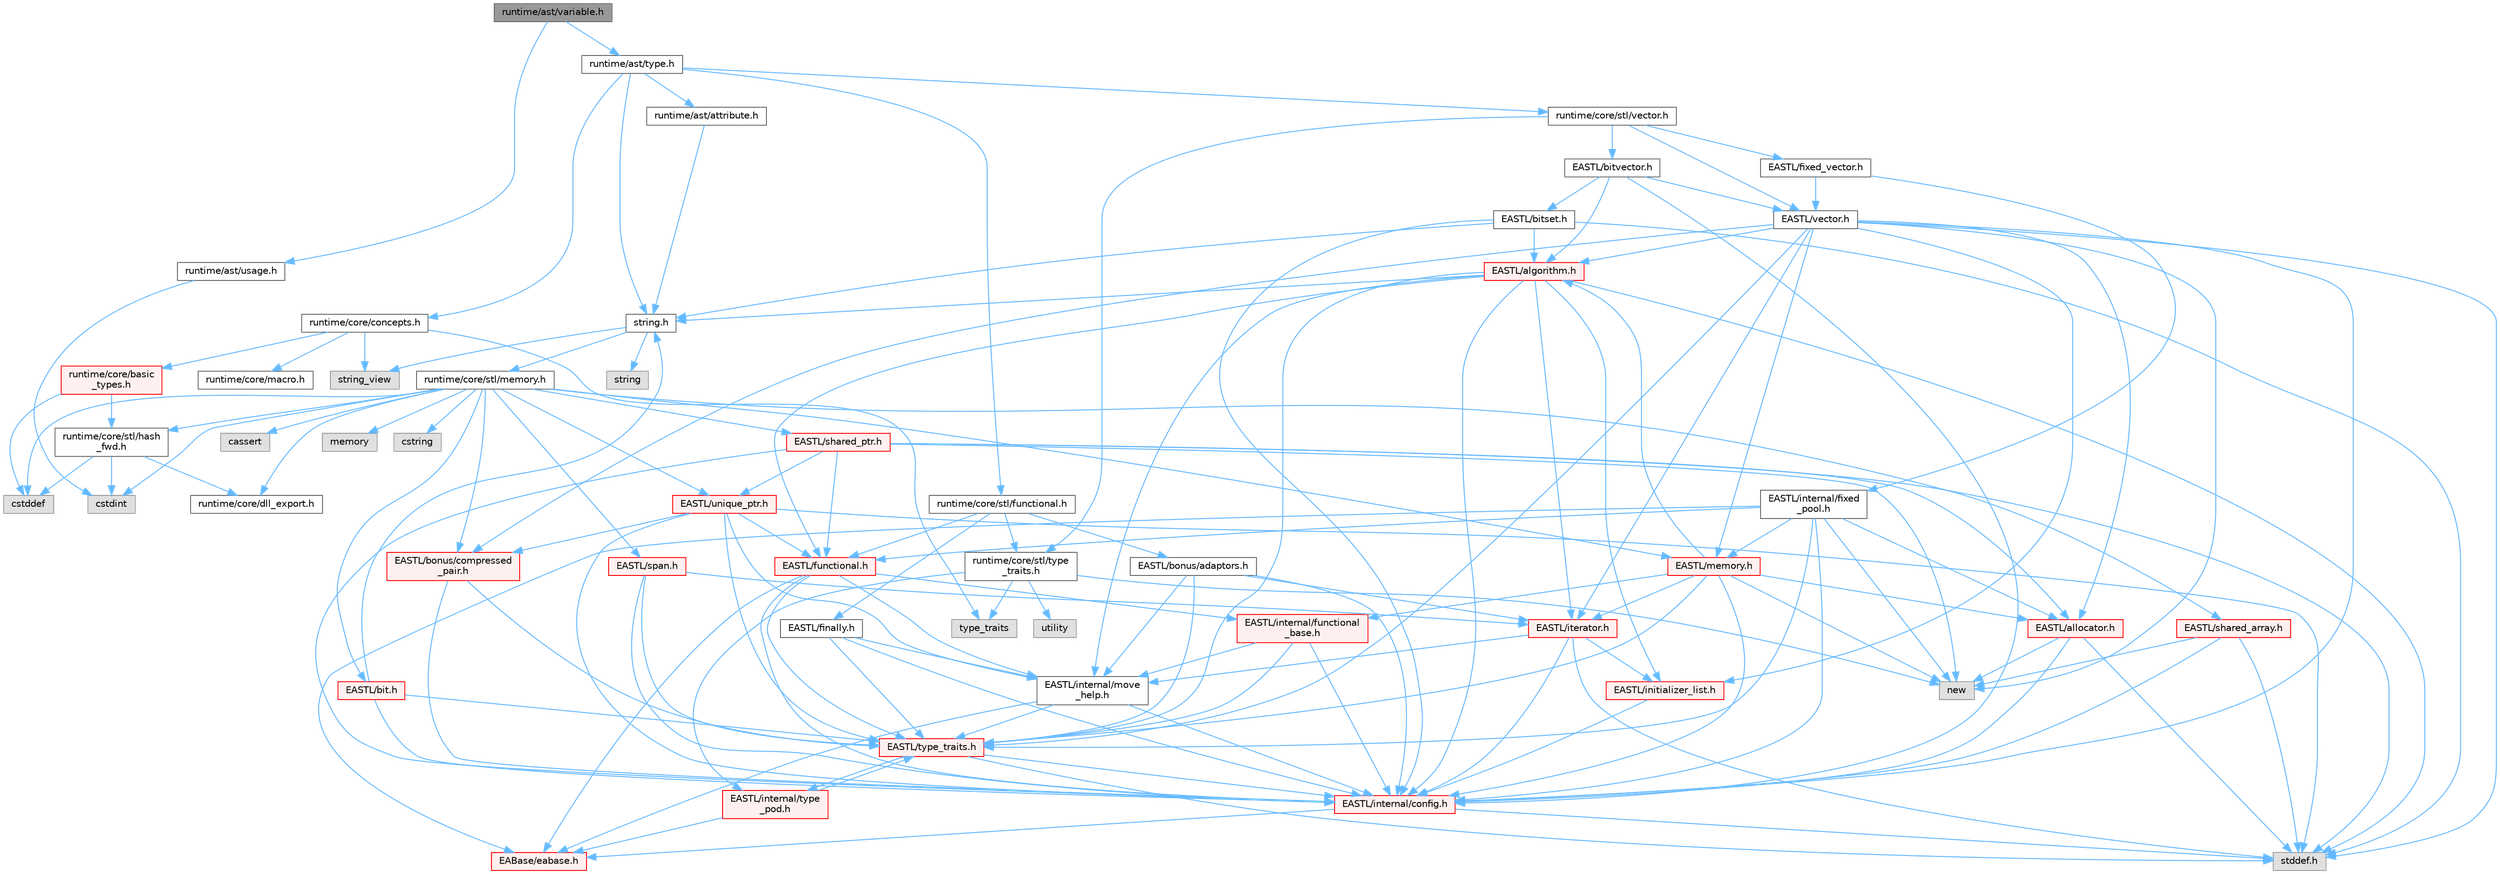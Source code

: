 digraph "runtime/ast/variable.h"
{
 // LATEX_PDF_SIZE
  bgcolor="transparent";
  edge [fontname=Helvetica,fontsize=10,labelfontname=Helvetica,labelfontsize=10];
  node [fontname=Helvetica,fontsize=10,shape=box,height=0.2,width=0.4];
  Node1 [id="Node000001",label="runtime/ast/variable.h",height=0.2,width=0.4,color="gray40", fillcolor="grey60", style="filled", fontcolor="black",tooltip=" "];
  Node1 -> Node2 [id="edge1_Node000001_Node000002",color="steelblue1",style="solid",tooltip=" "];
  Node2 [id="Node000002",label="runtime/ast/type.h",height=0.2,width=0.4,color="grey40", fillcolor="white", style="filled",URL="$type_8h.html",tooltip=" "];
  Node2 -> Node3 [id="edge2_Node000002_Node000003",color="steelblue1",style="solid",tooltip=" "];
  Node3 [id="Node000003",label="runtime/core/stl/vector.h",height=0.2,width=0.4,color="grey40", fillcolor="white", style="filled",URL="$core_2stl_2vector_8h.html",tooltip=" "];
  Node3 -> Node4 [id="edge3_Node000003_Node000004",color="steelblue1",style="solid",tooltip=" "];
  Node4 [id="Node000004",label="EASTL/vector.h",height=0.2,width=0.4,color="grey40", fillcolor="white", style="filled",URL="$_e_a_s_t_l_2include_2_e_a_s_t_l_2vector_8h.html",tooltip=" "];
  Node4 -> Node5 [id="edge4_Node000004_Node000005",color="steelblue1",style="solid",tooltip=" "];
  Node5 [id="Node000005",label="EASTL/algorithm.h",height=0.2,width=0.4,color="red", fillcolor="#FFF0F0", style="filled",URL="$_e_a_s_t_l_2include_2_e_a_s_t_l_2algorithm_8h.html",tooltip=" "];
  Node5 -> Node6 [id="edge5_Node000005_Node000006",color="steelblue1",style="solid",tooltip=" "];
  Node6 [id="Node000006",label="EASTL/internal/config.h",height=0.2,width=0.4,color="red", fillcolor="#FFF0F0", style="filled",URL="$config_8h.html",tooltip=" "];
  Node6 -> Node7 [id="edge6_Node000006_Node000007",color="steelblue1",style="solid",tooltip=" "];
  Node7 [id="Node000007",label="EABase/eabase.h",height=0.2,width=0.4,color="red", fillcolor="#FFF0F0", style="filled",URL="$eabase_8h.html",tooltip=" "];
  Node6 -> Node14 [id="edge7_Node000006_Node000014",color="steelblue1",style="solid",tooltip=" "];
  Node14 [id="Node000014",label="stddef.h",height=0.2,width=0.4,color="grey60", fillcolor="#E0E0E0", style="filled",tooltip=" "];
  Node5 -> Node15 [id="edge8_Node000005_Node000015",color="steelblue1",style="solid",tooltip=" "];
  Node15 [id="Node000015",label="EASTL/type_traits.h",height=0.2,width=0.4,color="red", fillcolor="#FFF0F0", style="filled",URL="$_e_a_s_t_l_2include_2_e_a_s_t_l_2type__traits_8h.html",tooltip=" "];
  Node15 -> Node6 [id="edge9_Node000015_Node000006",color="steelblue1",style="solid",tooltip=" "];
  Node15 -> Node14 [id="edge10_Node000015_Node000014",color="steelblue1",style="solid",tooltip=" "];
  Node15 -> Node23 [id="edge11_Node000015_Node000023",color="steelblue1",style="solid",tooltip=" "];
  Node23 [id="Node000023",label="EASTL/internal/type\l_pod.h",height=0.2,width=0.4,color="red", fillcolor="#FFF0F0", style="filled",URL="$type__pod_8h.html",tooltip=" "];
  Node23 -> Node7 [id="edge12_Node000023_Node000007",color="steelblue1",style="solid",tooltip=" "];
  Node23 -> Node15 [id="edge13_Node000023_Node000015",color="steelblue1",style="solid",tooltip=" "];
  Node5 -> Node25 [id="edge14_Node000005_Node000025",color="steelblue1",style="solid",tooltip=" "];
  Node25 [id="Node000025",label="EASTL/internal/move\l_help.h",height=0.2,width=0.4,color="grey40", fillcolor="white", style="filled",URL="$move__help_8h.html",tooltip=" "];
  Node25 -> Node7 [id="edge15_Node000025_Node000007",color="steelblue1",style="solid",tooltip=" "];
  Node25 -> Node6 [id="edge16_Node000025_Node000006",color="steelblue1",style="solid",tooltip=" "];
  Node25 -> Node15 [id="edge17_Node000025_Node000015",color="steelblue1",style="solid",tooltip=" "];
  Node5 -> Node28 [id="edge18_Node000005_Node000028",color="steelblue1",style="solid",tooltip=" "];
  Node28 [id="Node000028",label="EASTL/initializer_list.h",height=0.2,width=0.4,color="red", fillcolor="#FFF0F0", style="filled",URL="$initializer__list_8h.html",tooltip=" "];
  Node28 -> Node6 [id="edge19_Node000028_Node000006",color="steelblue1",style="solid",tooltip=" "];
  Node5 -> Node27 [id="edge20_Node000005_Node000027",color="steelblue1",style="solid",tooltip=" "];
  Node27 [id="Node000027",label="EASTL/iterator.h",height=0.2,width=0.4,color="red", fillcolor="#FFF0F0", style="filled",URL="$_e_a_s_t_l_2include_2_e_a_s_t_l_2iterator_8h.html",tooltip=" "];
  Node27 -> Node6 [id="edge21_Node000027_Node000006",color="steelblue1",style="solid",tooltip=" "];
  Node27 -> Node25 [id="edge22_Node000027_Node000025",color="steelblue1",style="solid",tooltip=" "];
  Node27 -> Node28 [id="edge23_Node000027_Node000028",color="steelblue1",style="solid",tooltip=" "];
  Node27 -> Node14 [id="edge24_Node000027_Node000014",color="steelblue1",style="solid",tooltip=" "];
  Node5 -> Node62 [id="edge25_Node000005_Node000062",color="steelblue1",style="solid",tooltip=" "];
  Node62 [id="Node000062",label="EASTL/functional.h",height=0.2,width=0.4,color="red", fillcolor="#FFF0F0", style="filled",URL="$_e_a_s_t_l_2include_2_e_a_s_t_l_2functional_8h.html",tooltip=" "];
  Node62 -> Node7 [id="edge26_Node000062_Node000007",color="steelblue1",style="solid",tooltip=" "];
  Node62 -> Node6 [id="edge27_Node000062_Node000006",color="steelblue1",style="solid",tooltip=" "];
  Node62 -> Node25 [id="edge28_Node000062_Node000025",color="steelblue1",style="solid",tooltip=" "];
  Node62 -> Node15 [id="edge29_Node000062_Node000015",color="steelblue1",style="solid",tooltip=" "];
  Node62 -> Node43 [id="edge30_Node000062_Node000043",color="steelblue1",style="solid",tooltip=" "];
  Node43 [id="Node000043",label="EASTL/internal/functional\l_base.h",height=0.2,width=0.4,color="red", fillcolor="#FFF0F0", style="filled",URL="$functional__base_8h.html",tooltip=" "];
  Node43 -> Node6 [id="edge31_Node000043_Node000006",color="steelblue1",style="solid",tooltip=" "];
  Node43 -> Node25 [id="edge32_Node000043_Node000025",color="steelblue1",style="solid",tooltip=" "];
  Node43 -> Node15 [id="edge33_Node000043_Node000015",color="steelblue1",style="solid",tooltip=" "];
  Node5 -> Node14 [id="edge34_Node000005_Node000014",color="steelblue1",style="solid",tooltip=" "];
  Node5 -> Node29 [id="edge35_Node000005_Node000029",color="steelblue1",style="solid",tooltip=" "];
  Node29 [id="Node000029",label="string.h",height=0.2,width=0.4,color="grey40", fillcolor="white", style="filled",URL="$string_8h.html",tooltip=" "];
  Node29 -> Node30 [id="edge36_Node000029_Node000030",color="steelblue1",style="solid",tooltip=" "];
  Node30 [id="Node000030",label="string",height=0.2,width=0.4,color="grey60", fillcolor="#E0E0E0", style="filled",tooltip=" "];
  Node29 -> Node31 [id="edge37_Node000029_Node000031",color="steelblue1",style="solid",tooltip=" "];
  Node31 [id="Node000031",label="string_view",height=0.2,width=0.4,color="grey60", fillcolor="#E0E0E0", style="filled",tooltip=" "];
  Node29 -> Node32 [id="edge38_Node000029_Node000032",color="steelblue1",style="solid",tooltip=" "];
  Node32 [id="Node000032",label="runtime/core/stl/memory.h",height=0.2,width=0.4,color="grey40", fillcolor="white", style="filled",URL="$core_2stl_2memory_8h.html",tooltip=" "];
  Node32 -> Node33 [id="edge39_Node000032_Node000033",color="steelblue1",style="solid",tooltip=" "];
  Node33 [id="Node000033",label="cstddef",height=0.2,width=0.4,color="grey60", fillcolor="#E0E0E0", style="filled",tooltip=" "];
  Node32 -> Node34 [id="edge40_Node000032_Node000034",color="steelblue1",style="solid",tooltip=" "];
  Node34 [id="Node000034",label="cstdint",height=0.2,width=0.4,color="grey60", fillcolor="#E0E0E0", style="filled",tooltip=" "];
  Node32 -> Node35 [id="edge41_Node000032_Node000035",color="steelblue1",style="solid",tooltip=" "];
  Node35 [id="Node000035",label="cassert",height=0.2,width=0.4,color="grey60", fillcolor="#E0E0E0", style="filled",tooltip=" "];
  Node32 -> Node36 [id="edge42_Node000032_Node000036",color="steelblue1",style="solid",tooltip=" "];
  Node36 [id="Node000036",label="memory",height=0.2,width=0.4,color="grey60", fillcolor="#E0E0E0", style="filled",tooltip=" "];
  Node32 -> Node37 [id="edge43_Node000032_Node000037",color="steelblue1",style="solid",tooltip=" "];
  Node37 [id="Node000037",label="cstring",height=0.2,width=0.4,color="grey60", fillcolor="#E0E0E0", style="filled",tooltip=" "];
  Node32 -> Node38 [id="edge44_Node000032_Node000038",color="steelblue1",style="solid",tooltip=" "];
  Node38 [id="Node000038",label="EASTL/bit.h",height=0.2,width=0.4,color="red", fillcolor="#FFF0F0", style="filled",URL="$bit_8h.html",tooltip=" "];
  Node38 -> Node6 [id="edge45_Node000038_Node000006",color="steelblue1",style="solid",tooltip=" "];
  Node38 -> Node15 [id="edge46_Node000038_Node000015",color="steelblue1",style="solid",tooltip=" "];
  Node38 -> Node29 [id="edge47_Node000038_Node000029",color="steelblue1",style="solid",tooltip=" "];
  Node32 -> Node40 [id="edge48_Node000032_Node000040",color="steelblue1",style="solid",tooltip=" "];
  Node40 [id="Node000040",label="EASTL/memory.h",height=0.2,width=0.4,color="red", fillcolor="#FFF0F0", style="filled",URL="$_e_a_s_t_l_2include_2_e_a_s_t_l_2memory_8h.html",tooltip=" "];
  Node40 -> Node6 [id="edge49_Node000040_Node000006",color="steelblue1",style="solid",tooltip=" "];
  Node40 -> Node43 [id="edge50_Node000040_Node000043",color="steelblue1",style="solid",tooltip=" "];
  Node40 -> Node5 [id="edge51_Node000040_Node000005",color="steelblue1",style="solid",tooltip=" "];
  Node40 -> Node15 [id="edge52_Node000040_Node000015",color="steelblue1",style="solid",tooltip=" "];
  Node40 -> Node44 [id="edge53_Node000040_Node000044",color="steelblue1",style="solid",tooltip=" "];
  Node44 [id="Node000044",label="EASTL/allocator.h",height=0.2,width=0.4,color="red", fillcolor="#FFF0F0", style="filled",URL="$allocator_8h.html",tooltip=" "];
  Node44 -> Node6 [id="edge54_Node000044_Node000006",color="steelblue1",style="solid",tooltip=" "];
  Node44 -> Node14 [id="edge55_Node000044_Node000014",color="steelblue1",style="solid",tooltip=" "];
  Node44 -> Node45 [id="edge56_Node000044_Node000045",color="steelblue1",style="solid",tooltip=" "];
  Node45 [id="Node000045",label="new",height=0.2,width=0.4,color="grey60", fillcolor="#E0E0E0", style="filled",tooltip=" "];
  Node40 -> Node27 [id="edge57_Node000040_Node000027",color="steelblue1",style="solid",tooltip=" "];
  Node40 -> Node45 [id="edge58_Node000040_Node000045",color="steelblue1",style="solid",tooltip=" "];
  Node32 -> Node56 [id="edge59_Node000032_Node000056",color="steelblue1",style="solid",tooltip=" "];
  Node56 [id="Node000056",label="EASTL/shared_array.h",height=0.2,width=0.4,color="red", fillcolor="#FFF0F0", style="filled",URL="$shared__array_8h.html",tooltip=" "];
  Node56 -> Node6 [id="edge60_Node000056_Node000006",color="steelblue1",style="solid",tooltip=" "];
  Node56 -> Node45 [id="edge61_Node000056_Node000045",color="steelblue1",style="solid",tooltip=" "];
  Node56 -> Node14 [id="edge62_Node000056_Node000014",color="steelblue1",style="solid",tooltip=" "];
  Node32 -> Node59 [id="edge63_Node000032_Node000059",color="steelblue1",style="solid",tooltip=" "];
  Node59 [id="Node000059",label="EASTL/unique_ptr.h",height=0.2,width=0.4,color="red", fillcolor="#FFF0F0", style="filled",URL="$unique__ptr_8h.html",tooltip=" "];
  Node59 -> Node60 [id="edge64_Node000059_Node000060",color="steelblue1",style="solid",tooltip=" "];
  Node60 [id="Node000060",label="EASTL/bonus/compressed\l_pair.h",height=0.2,width=0.4,color="red", fillcolor="#FFF0F0", style="filled",URL="$compressed__pair_8h.html",tooltip=" "];
  Node60 -> Node6 [id="edge65_Node000060_Node000006",color="steelblue1",style="solid",tooltip=" "];
  Node60 -> Node15 [id="edge66_Node000060_Node000015",color="steelblue1",style="solid",tooltip=" "];
  Node59 -> Node62 [id="edge67_Node000059_Node000062",color="steelblue1",style="solid",tooltip=" "];
  Node59 -> Node6 [id="edge68_Node000059_Node000006",color="steelblue1",style="solid",tooltip=" "];
  Node59 -> Node25 [id="edge69_Node000059_Node000025",color="steelblue1",style="solid",tooltip=" "];
  Node59 -> Node15 [id="edge70_Node000059_Node000015",color="steelblue1",style="solid",tooltip=" "];
  Node59 -> Node14 [id="edge71_Node000059_Node000014",color="steelblue1",style="solid",tooltip=" "];
  Node32 -> Node67 [id="edge72_Node000032_Node000067",color="steelblue1",style="solid",tooltip=" "];
  Node67 [id="Node000067",label="EASTL/shared_ptr.h",height=0.2,width=0.4,color="red", fillcolor="#FFF0F0", style="filled",URL="$shared__ptr_8h.html",tooltip=" "];
  Node67 -> Node6 [id="edge73_Node000067_Node000006",color="steelblue1",style="solid",tooltip=" "];
  Node67 -> Node59 [id="edge74_Node000067_Node000059",color="steelblue1",style="solid",tooltip=" "];
  Node67 -> Node62 [id="edge75_Node000067_Node000062",color="steelblue1",style="solid",tooltip=" "];
  Node67 -> Node44 [id="edge76_Node000067_Node000044",color="steelblue1",style="solid",tooltip=" "];
  Node67 -> Node45 [id="edge77_Node000067_Node000045",color="steelblue1",style="solid",tooltip=" "];
  Node67 -> Node14 [id="edge78_Node000067_Node000014",color="steelblue1",style="solid",tooltip=" "];
  Node32 -> Node147 [id="edge79_Node000032_Node000147",color="steelblue1",style="solid",tooltip=" "];
  Node147 [id="Node000147",label="EASTL/span.h",height=0.2,width=0.4,color="red", fillcolor="#FFF0F0", style="filled",URL="$span_8h.html",tooltip=" "];
  Node147 -> Node6 [id="edge80_Node000147_Node000006",color="steelblue1",style="solid",tooltip=" "];
  Node147 -> Node15 [id="edge81_Node000147_Node000015",color="steelblue1",style="solid",tooltip=" "];
  Node147 -> Node27 [id="edge82_Node000147_Node000027",color="steelblue1",style="solid",tooltip=" "];
  Node32 -> Node60 [id="edge83_Node000032_Node000060",color="steelblue1",style="solid",tooltip=" "];
  Node32 -> Node150 [id="edge84_Node000032_Node000150",color="steelblue1",style="solid",tooltip=" "];
  Node150 [id="Node000150",label="runtime/core/dll_export.h",height=0.2,width=0.4,color="grey40", fillcolor="white", style="filled",URL="$dll__export_8h.html",tooltip=" "];
  Node32 -> Node151 [id="edge85_Node000032_Node000151",color="steelblue1",style="solid",tooltip=" "];
  Node151 [id="Node000151",label="runtime/core/stl/hash\l_fwd.h",height=0.2,width=0.4,color="grey40", fillcolor="white", style="filled",URL="$hash__fwd_8h.html",tooltip=" "];
  Node151 -> Node33 [id="edge86_Node000151_Node000033",color="steelblue1",style="solid",tooltip=" "];
  Node151 -> Node34 [id="edge87_Node000151_Node000034",color="steelblue1",style="solid",tooltip=" "];
  Node151 -> Node150 [id="edge88_Node000151_Node000150",color="steelblue1",style="solid",tooltip=" "];
  Node4 -> Node44 [id="edge89_Node000004_Node000044",color="steelblue1",style="solid",tooltip=" "];
  Node4 -> Node60 [id="edge90_Node000004_Node000060",color="steelblue1",style="solid",tooltip=" "];
  Node4 -> Node28 [id="edge91_Node000004_Node000028",color="steelblue1",style="solid",tooltip=" "];
  Node4 -> Node6 [id="edge92_Node000004_Node000006",color="steelblue1",style="solid",tooltip=" "];
  Node4 -> Node27 [id="edge93_Node000004_Node000027",color="steelblue1",style="solid",tooltip=" "];
  Node4 -> Node40 [id="edge94_Node000004_Node000040",color="steelblue1",style="solid",tooltip=" "];
  Node4 -> Node15 [id="edge95_Node000004_Node000015",color="steelblue1",style="solid",tooltip=" "];
  Node4 -> Node14 [id="edge96_Node000004_Node000014",color="steelblue1",style="solid",tooltip=" "];
  Node4 -> Node45 [id="edge97_Node000004_Node000045",color="steelblue1",style="solid",tooltip=" "];
  Node3 -> Node154 [id="edge98_Node000003_Node000154",color="steelblue1",style="solid",tooltip=" "];
  Node154 [id="Node000154",label="EASTL/fixed_vector.h",height=0.2,width=0.4,color="grey40", fillcolor="white", style="filled",URL="$fixed__vector_8h.html",tooltip=" "];
  Node154 -> Node4 [id="edge99_Node000154_Node000004",color="steelblue1",style="solid",tooltip=" "];
  Node154 -> Node155 [id="edge100_Node000154_Node000155",color="steelblue1",style="solid",tooltip=" "];
  Node155 [id="Node000155",label="EASTL/internal/fixed\l_pool.h",height=0.2,width=0.4,color="grey40", fillcolor="white", style="filled",URL="$fixed__pool_8h.html",tooltip=" "];
  Node155 -> Node7 [id="edge101_Node000155_Node000007",color="steelblue1",style="solid",tooltip=" "];
  Node155 -> Node6 [id="edge102_Node000155_Node000006",color="steelblue1",style="solid",tooltip=" "];
  Node155 -> Node62 [id="edge103_Node000155_Node000062",color="steelblue1",style="solid",tooltip=" "];
  Node155 -> Node40 [id="edge104_Node000155_Node000040",color="steelblue1",style="solid",tooltip=" "];
  Node155 -> Node44 [id="edge105_Node000155_Node000044",color="steelblue1",style="solid",tooltip=" "];
  Node155 -> Node15 [id="edge106_Node000155_Node000015",color="steelblue1",style="solid",tooltip=" "];
  Node155 -> Node45 [id="edge107_Node000155_Node000045",color="steelblue1",style="solid",tooltip=" "];
  Node3 -> Node156 [id="edge108_Node000003_Node000156",color="steelblue1",style="solid",tooltip=" "];
  Node156 [id="Node000156",label="EASTL/bitvector.h",height=0.2,width=0.4,color="grey40", fillcolor="white", style="filled",URL="$bitvector_8h.html",tooltip=" "];
  Node156 -> Node6 [id="edge109_Node000156_Node000006",color="steelblue1",style="solid",tooltip=" "];
  Node156 -> Node4 [id="edge110_Node000156_Node000004",color="steelblue1",style="solid",tooltip=" "];
  Node156 -> Node5 [id="edge111_Node000156_Node000005",color="steelblue1",style="solid",tooltip=" "];
  Node156 -> Node157 [id="edge112_Node000156_Node000157",color="steelblue1",style="solid",tooltip=" "];
  Node157 [id="Node000157",label="EASTL/bitset.h",height=0.2,width=0.4,color="grey40", fillcolor="white", style="filled",URL="$bitset_8h.html",tooltip=" "];
  Node157 -> Node6 [id="edge113_Node000157_Node000006",color="steelblue1",style="solid",tooltip=" "];
  Node157 -> Node5 [id="edge114_Node000157_Node000005",color="steelblue1",style="solid",tooltip=" "];
  Node157 -> Node14 [id="edge115_Node000157_Node000014",color="steelblue1",style="solid",tooltip=" "];
  Node157 -> Node29 [id="edge116_Node000157_Node000029",color="steelblue1",style="solid",tooltip=" "];
  Node3 -> Node158 [id="edge117_Node000003_Node000158",color="steelblue1",style="solid",tooltip=" "];
  Node158 [id="Node000158",label="runtime/core/stl/type\l_traits.h",height=0.2,width=0.4,color="grey40", fillcolor="white", style="filled",URL="$core_2stl_2type__traits_8h.html",tooltip=" "];
  Node158 -> Node45 [id="edge118_Node000158_Node000045",color="steelblue1",style="solid",tooltip=" "];
  Node158 -> Node54 [id="edge119_Node000158_Node000054",color="steelblue1",style="solid",tooltip=" "];
  Node54 [id="Node000054",label="utility",height=0.2,width=0.4,color="grey60", fillcolor="#E0E0E0", style="filled",tooltip=" "];
  Node158 -> Node58 [id="edge120_Node000158_Node000058",color="steelblue1",style="solid",tooltip=" "];
  Node58 [id="Node000058",label="type_traits",height=0.2,width=0.4,color="grey60", fillcolor="#E0E0E0", style="filled",tooltip=" "];
  Node158 -> Node23 [id="edge121_Node000158_Node000023",color="steelblue1",style="solid",tooltip=" "];
  Node2 -> Node29 [id="edge122_Node000002_Node000029",color="steelblue1",style="solid",tooltip=" "];
  Node2 -> Node159 [id="edge123_Node000002_Node000159",color="steelblue1",style="solid",tooltip=" "];
  Node159 [id="Node000159",label="runtime/core/stl/functional.h",height=0.2,width=0.4,color="grey40", fillcolor="white", style="filled",URL="$core_2stl_2functional_8h.html",tooltip=" "];
  Node159 -> Node158 [id="edge124_Node000159_Node000158",color="steelblue1",style="solid",tooltip=" "];
  Node159 -> Node160 [id="edge125_Node000159_Node000160",color="steelblue1",style="solid",tooltip=" "];
  Node160 [id="Node000160",label="EASTL/finally.h",height=0.2,width=0.4,color="grey40", fillcolor="white", style="filled",URL="$finally_8h.html",tooltip=" "];
  Node160 -> Node6 [id="edge126_Node000160_Node000006",color="steelblue1",style="solid",tooltip=" "];
  Node160 -> Node25 [id="edge127_Node000160_Node000025",color="steelblue1",style="solid",tooltip=" "];
  Node160 -> Node15 [id="edge128_Node000160_Node000015",color="steelblue1",style="solid",tooltip=" "];
  Node159 -> Node62 [id="edge129_Node000159_Node000062",color="steelblue1",style="solid",tooltip=" "];
  Node159 -> Node161 [id="edge130_Node000159_Node000161",color="steelblue1",style="solid",tooltip=" "];
  Node161 [id="Node000161",label="EASTL/bonus/adaptors.h",height=0.2,width=0.4,color="grey40", fillcolor="white", style="filled",URL="$adaptors_8h.html",tooltip=" "];
  Node161 -> Node6 [id="edge131_Node000161_Node000006",color="steelblue1",style="solid",tooltip=" "];
  Node161 -> Node25 [id="edge132_Node000161_Node000025",color="steelblue1",style="solid",tooltip=" "];
  Node161 -> Node15 [id="edge133_Node000161_Node000015",color="steelblue1",style="solid",tooltip=" "];
  Node161 -> Node27 [id="edge134_Node000161_Node000027",color="steelblue1",style="solid",tooltip=" "];
  Node2 -> Node162 [id="edge135_Node000002_Node000162",color="steelblue1",style="solid",tooltip=" "];
  Node162 [id="Node000162",label="runtime/core/concepts.h",height=0.2,width=0.4,color="grey40", fillcolor="white", style="filled",URL="$concepts_8h.html",tooltip=" "];
  Node162 -> Node58 [id="edge136_Node000162_Node000058",color="steelblue1",style="solid",tooltip=" "];
  Node162 -> Node31 [id="edge137_Node000162_Node000031",color="steelblue1",style="solid",tooltip=" "];
  Node162 -> Node163 [id="edge138_Node000162_Node000163",color="steelblue1",style="solid",tooltip=" "];
  Node163 [id="Node000163",label="runtime/core/macro.h",height=0.2,width=0.4,color="grey40", fillcolor="white", style="filled",URL="$macro_8h.html",tooltip=" "];
  Node162 -> Node164 [id="edge139_Node000162_Node000164",color="steelblue1",style="solid",tooltip=" "];
  Node164 [id="Node000164",label="runtime/core/basic\l_types.h",height=0.2,width=0.4,color="red", fillcolor="#FFF0F0", style="filled",URL="$basic__types_8h.html",tooltip=" "];
  Node164 -> Node33 [id="edge140_Node000164_Node000033",color="steelblue1",style="solid",tooltip=" "];
  Node164 -> Node151 [id="edge141_Node000164_Node000151",color="steelblue1",style="solid",tooltip=" "];
  Node2 -> Node178 [id="edge142_Node000002_Node000178",color="steelblue1",style="solid",tooltip=" "];
  Node178 [id="Node000178",label="runtime/ast/attribute.h",height=0.2,width=0.4,color="grey40", fillcolor="white", style="filled",URL="$attribute_8h.html",tooltip=" "];
  Node178 -> Node29 [id="edge143_Node000178_Node000029",color="steelblue1",style="solid",tooltip=" "];
  Node1 -> Node179 [id="edge144_Node000001_Node000179",color="steelblue1",style="solid",tooltip=" "];
  Node179 [id="Node000179",label="runtime/ast/usage.h",height=0.2,width=0.4,color="grey40", fillcolor="white", style="filled",URL="$usage_8h.html",tooltip=" "];
  Node179 -> Node34 [id="edge145_Node000179_Node000034",color="steelblue1",style="solid",tooltip=" "];
}

